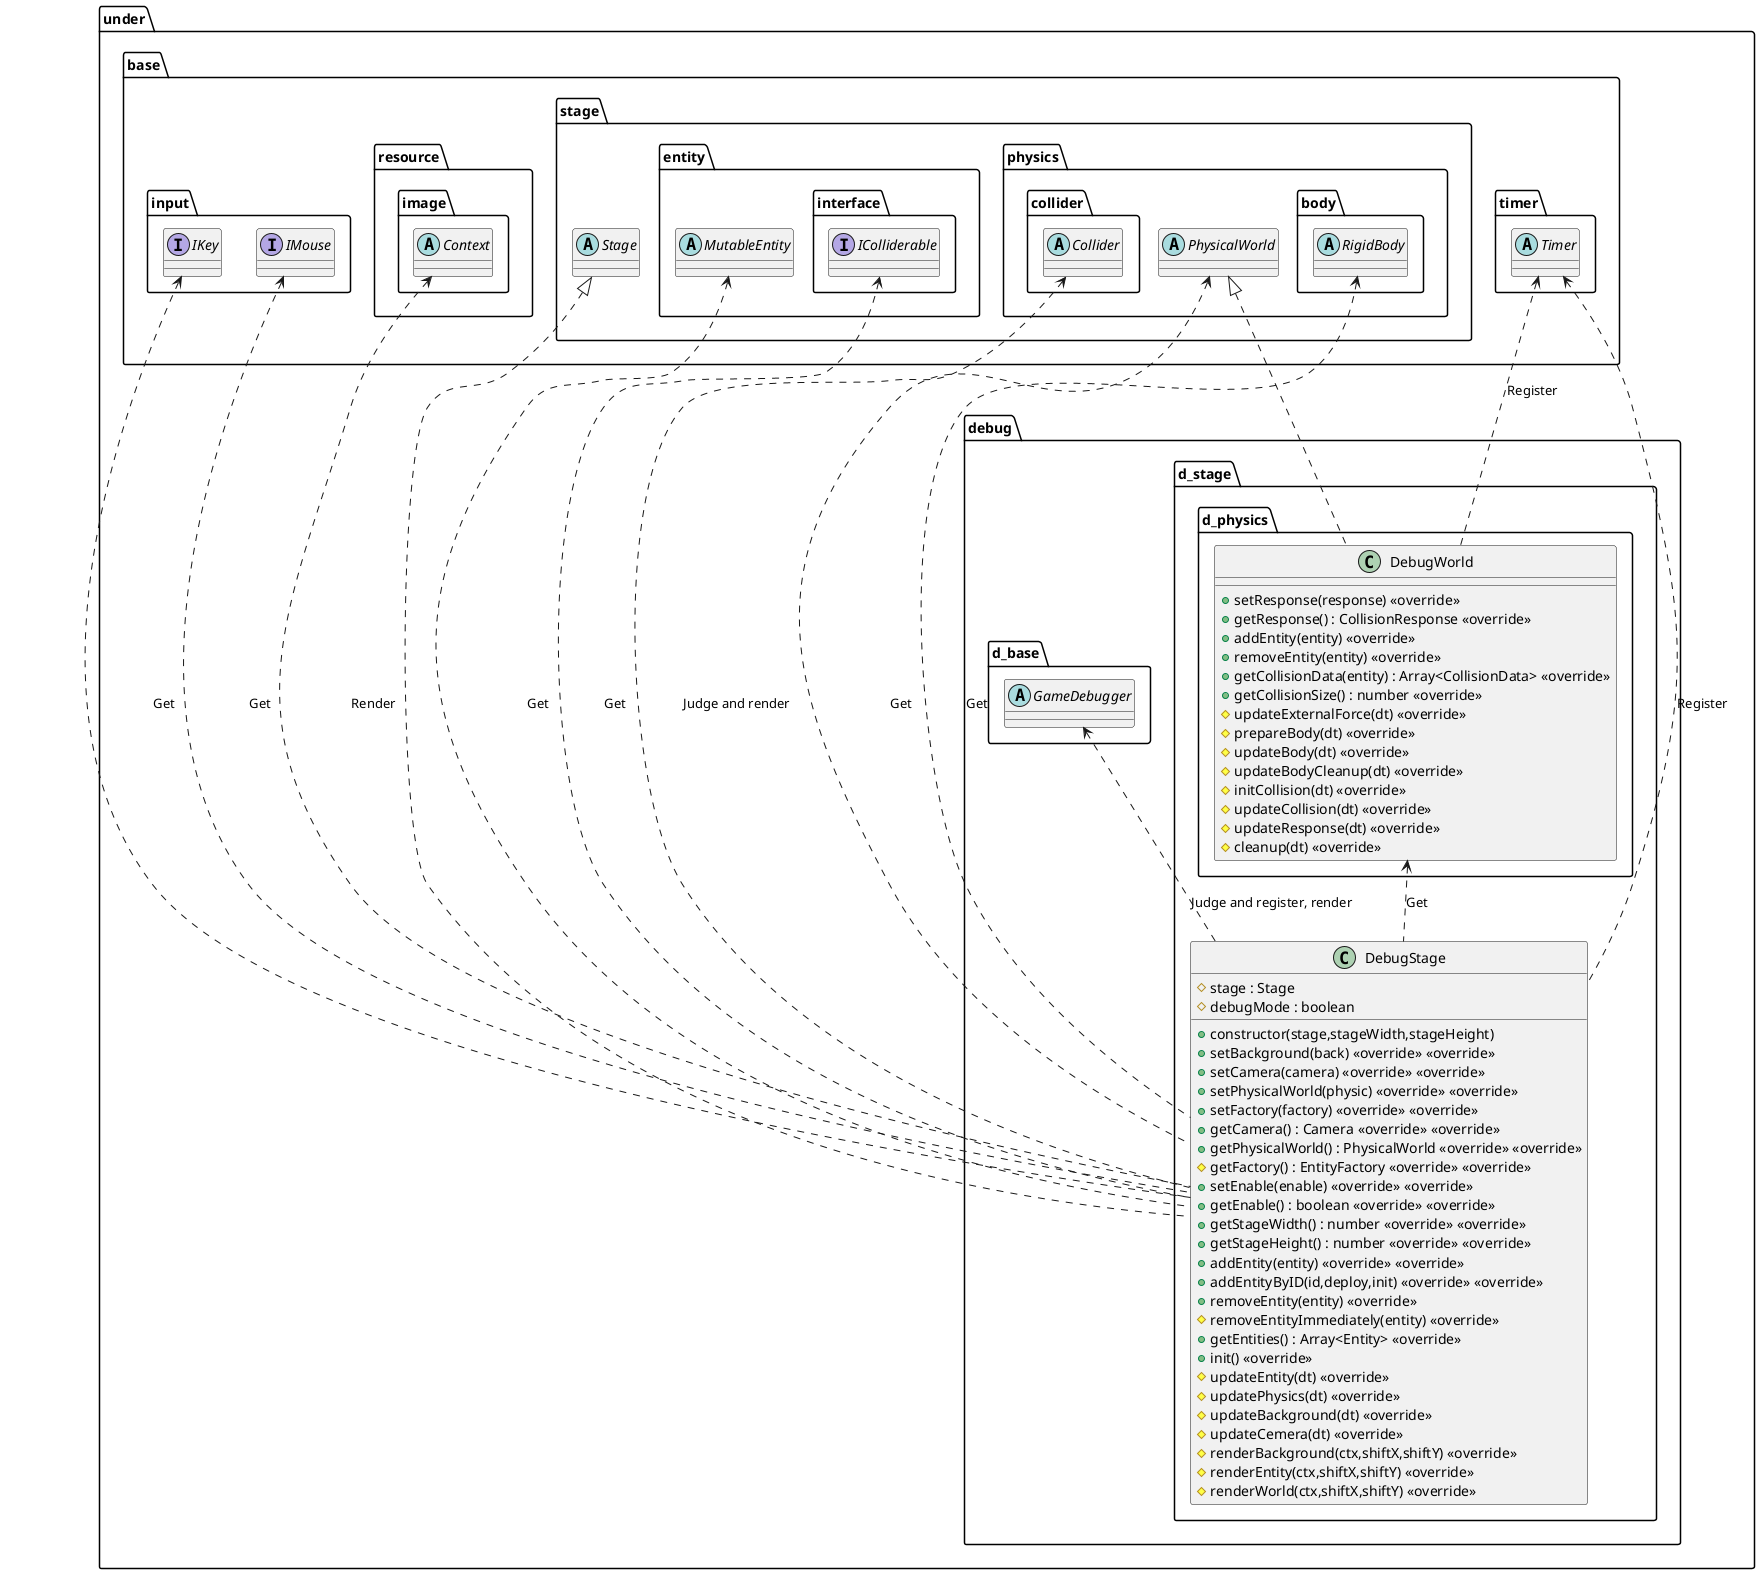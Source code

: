 @startuml DebugStage

package under {
    package debug {
        package d_stage {
            class DebugStage {
                +constructor(stage,stageWidth,stageHeight)
                #stage : Stage
                #debugMode : boolean
                +setBackground(back) <<override>> <<override>>
                +setCamera(camera) <<override>> <<override>>
                +setPhysicalWorld(physic) <<override>> <<override>>
                +setFactory(factory) <<override>> <<override>>
                +getCamera() : Camera <<override>> <<override>>
                +getPhysicalWorld() : PhysicalWorld <<override>> <<override>>
                #getFactory() : EntityFactory <<override>> <<override>>
                +setEnable(enable) <<override>> <<override>>
                +getEnable() : boolean <<override>> <<override>>
                +getStageWidth() : number <<override>> <<override>>
                +getStageHeight() : number <<override>> <<override>>
                +addEntity(entity) <<override>> <<override>>
                +addEntityByID(id,deploy,init) <<override>> <<override>>
                +removeEntity(entity) <<override>>
                #removeEntityImmediately(entity) <<override>>
                +getEntities() : Array<Entity> <<override>>
                +init() <<override>>
                #updateEntity(dt) <<override>>
                #updatePhysics(dt) <<override>>
                #updateBackground(dt) <<override>>
                #updateCemera(dt) <<override>>
                #renderBackground(ctx,shiftX,shiftY) <<override>>
                #renderEntity(ctx,shiftX,shiftY) <<override>>
                #renderWorld(ctx,shiftX,shiftY) <<override>>
            }
            package d_physics {
                class DebugWorld {
                    +setResponse(response) <<override>>
                    +getResponse() : CollisionResponse <<override>>
                    +addEntity(entity) <<override>>
                    +removeEntity(entity) <<override>>
                    +getCollisionData(entity) : Array<CollisionData> <<override>>
                    +getCollisionSize() : number <<override>>
                    #updateExternalForce(dt) <<override>>
                    #prepareBody(dt) <<override>>
                    #updateBody(dt) <<override>>
                    #updateBodyCleanup(dt) <<override>>
                    #initCollision(dt) <<override>>
                    #updateCollision(dt) <<override>>
                    #updateResponse(dt) <<override>>
                    #cleanup(dt) <<override>>
                }
            }
        }
    }
}

package under {
    package base {
        package input  {
            interface IKey
            interface IMouse
        }
        package resource {
            package image {
                abstract Context
            }
        }
        package stage {
            abstract Stage
            package entity {
                abstract MutableEntity
                package interface {
                    interface IColliderable
                }
            }
            package physics  {
                abstract PhysicalWorld
                package collider {
                    abstract Collider
                }
                package body {
                    abstract RigidBody
                }
            }
        }
        package timer {
            abstract Timer
        }
    }
    package debug {
        package d_base {
            abstract GameDebugger
        }
    }
}

Timer <... DebugStage : Register
GameDebugger <.. DebugStage : Judge and register, render
IKey <... DebugStage : Get
IMouse <... DebugStage : Get
MutableEntity <... DebugStage : Get
Collider <... DebugStage : Judge and render
IColliderable <... DebugStage : Get
RigidBody <... DebugStage : Get
Context <... DebugStage : Render
PhysicalWorld <.. DebugStage : Get
DebugWorld <.. DebugStage : Get

Timer <.. DebugWorld : Register

Stage <|.. DebugStage
PhysicalWorld <|.. DebugWorld

@enduml
